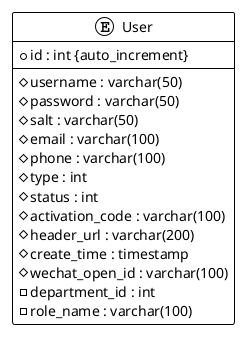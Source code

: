 @startuml
!theme plain

entity "User" {
    + id : int {auto_increment}
    --
    # username : varchar(50)
    # password : varchar(50)
    # salt : varchar(50)
    # email : varchar(100)
    # phone : varchar(100)
    # type : int
    # status : int
    # activation_code : varchar(100)
    # header_url : varchar(200)
    # create_time : timestamp
    # wechat_open_id : varchar(100)
    - department_id : int
    - role_name : varchar(100)
}

@enduml
